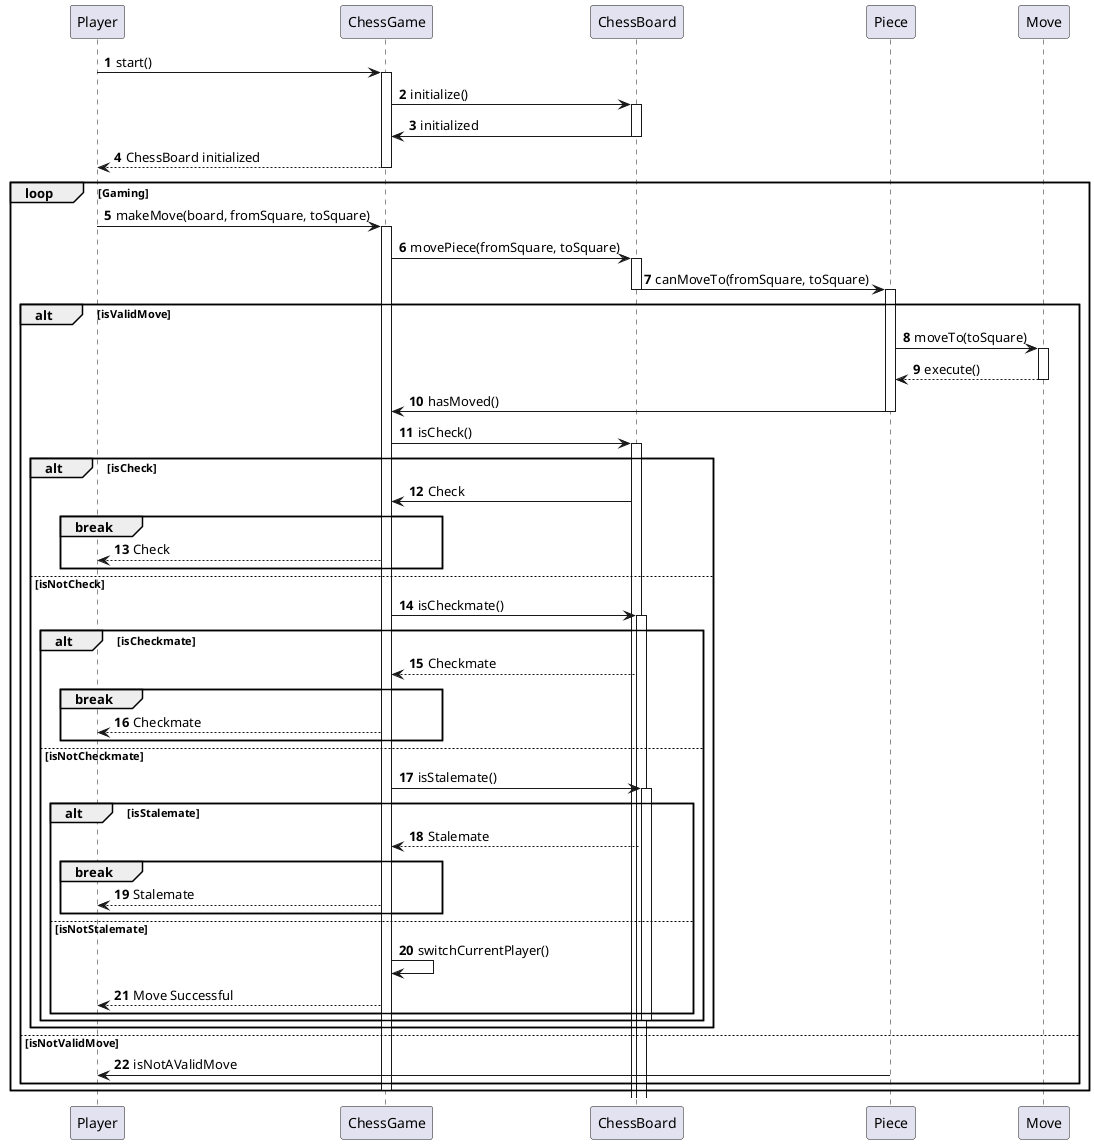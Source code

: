 @startuml

participant Player
participant ChessGame
participant ChessBoard
participant Piece
participant Move

autonumber

Player -> ChessGame: start()
activate ChessGame
ChessGame -> ChessBoard: initialize()
activate ChessBoard
ChessBoard -> ChessGame: initialized
deactivate ChessBoard
ChessGame --> Player: ChessBoard initialized
deactivate ChessGame

loop Gaming
    Player -> ChessGame: makeMove(board, fromSquare, toSquare)
    activate ChessGame
    ChessGame -> ChessBoard: movePiece(fromSquare, toSquare)
    activate ChessBoard
    ChessBoard -> Piece: canMoveTo(fromSquare, toSquare)
    deactivate ChessBoard
    alt isValidMove
        activate Piece
        Piece -> Move: moveTo(toSquare)
        activate Move
        Move --> Piece: execute()
        deactivate Move
        Piece -> ChessGame: hasMoved()
        deactivate Piece
        ChessGame -> ChessBoard: isCheck()
        activate ChessBoard
        alt isCheck
            ChessBoard -> ChessGame: Check
            break
                ChessGame --> Player: Check
            end
        else isNotCheck
            ChessGame -> ChessBoard: isCheckmate()
            activate ChessBoard
            alt isCheckmate
                ChessBoard --> ChessGame: Checkmate
                break
                    ChessGame --> Player: Checkmate
                end
            else isNotCheckmate
                ChessGame -> ChessBoard: isStalemate()
                activate ChessBoard
                alt isStalemate
                    ChessBoard --> ChessGame: Stalemate
                    break
                        ChessGame --> Player: Stalemate
                    end
                else isNotStalemate
                    ChessGame -> ChessGame: switchCurrentPlayer()
                    ChessGame --> Player: Move Successful
                end
                deactivate ChessBoard
            end
        end
    else isNotValidMove
        Piece -> Player: isNotAValidMove
        deactivate Piece
    end
    deactivate ChessGame
end
@enduml
